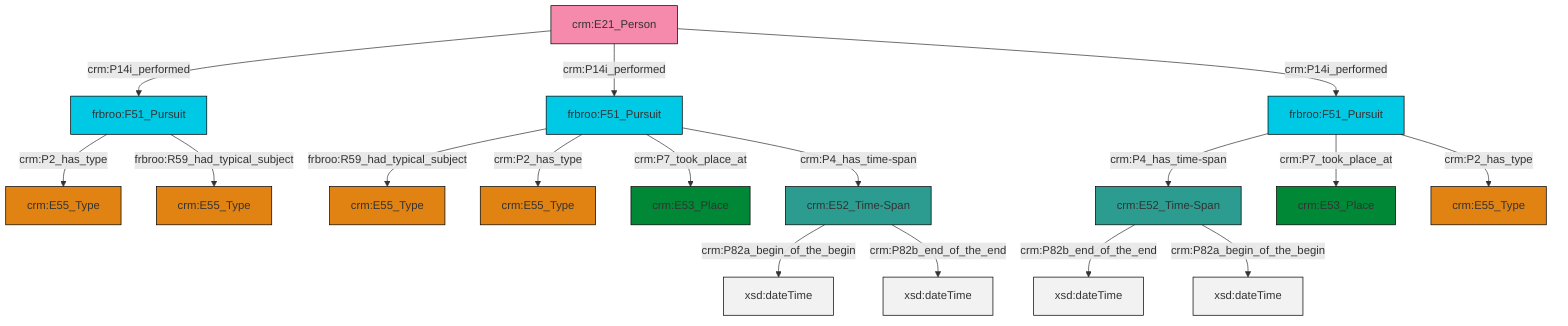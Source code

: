 graph TD
classDef Literal fill:#f2f2f2,stroke:#000000;
classDef CRM_Entity fill:#FFFFFF,stroke:#000000;
classDef Temporal_Entity fill:#00C9E6, stroke:#000000;
classDef Type fill:#E18312, stroke:#000000;
classDef Time-Span fill:#2C9C91, stroke:#000000;
classDef Appellation fill:#FFEB7F, stroke:#000000;
classDef Place fill:#008836, stroke:#000000;
classDef Persistent_Item fill:#B266B2, stroke:#000000;
classDef Conceptual_Object fill:#FFD700, stroke:#000000;
classDef Physical_Thing fill:#D2B48C, stroke:#000000;
classDef Actor fill:#f58aad, stroke:#000000;
classDef PC_Classes fill:#4ce600, stroke:#000000;
classDef Multi fill:#cccccc,stroke:#000000;

0["crm:E52_Time-Span"]:::Time-Span -->|crm:P82b_end_of_the_end| 1[xsd:dateTime]:::Literal
2["frbroo:F51_Pursuit"]:::Temporal_Entity -->|crm:P4_has_time-span| 0["crm:E52_Time-Span"]:::Time-Span
3["frbroo:F51_Pursuit"]:::Temporal_Entity -->|frbroo:R59_had_typical_subject| 4["crm:E55_Type"]:::Type
3["frbroo:F51_Pursuit"]:::Temporal_Entity -->|crm:P2_has_type| 5["crm:E55_Type"]:::Type
2["frbroo:F51_Pursuit"]:::Temporal_Entity -->|crm:P7_took_place_at| 12["crm:E53_Place"]:::Place
9["crm:E21_Person"]:::Actor -->|crm:P14i_performed| 20["frbroo:F51_Pursuit"]:::Temporal_Entity
3["frbroo:F51_Pursuit"]:::Temporal_Entity -->|crm:P7_took_place_at| 14["crm:E53_Place"]:::Place
9["crm:E21_Person"]:::Actor -->|crm:P14i_performed| 3["frbroo:F51_Pursuit"]:::Temporal_Entity
18["crm:E52_Time-Span"]:::Time-Span -->|crm:P82a_begin_of_the_begin| 26[xsd:dateTime]:::Literal
3["frbroo:F51_Pursuit"]:::Temporal_Entity -->|crm:P4_has_time-span| 18["crm:E52_Time-Span"]:::Time-Span
9["crm:E21_Person"]:::Actor -->|crm:P14i_performed| 2["frbroo:F51_Pursuit"]:::Temporal_Entity
2["frbroo:F51_Pursuit"]:::Temporal_Entity -->|crm:P2_has_type| 6["crm:E55_Type"]:::Type
18["crm:E52_Time-Span"]:::Time-Span -->|crm:P82b_end_of_the_end| 28[xsd:dateTime]:::Literal
20["frbroo:F51_Pursuit"]:::Temporal_Entity -->|crm:P2_has_type| 21["crm:E55_Type"]:::Type
0["crm:E52_Time-Span"]:::Time-Span -->|crm:P82a_begin_of_the_begin| 32[xsd:dateTime]:::Literal
20["frbroo:F51_Pursuit"]:::Temporal_Entity -->|frbroo:R59_had_typical_subject| 30["crm:E55_Type"]:::Type